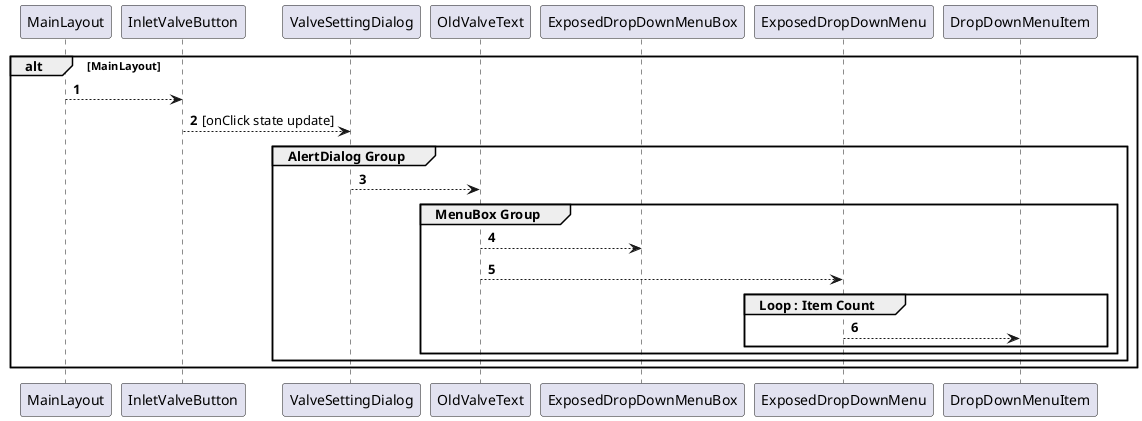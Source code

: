 @startuml
'https://plantuml.com/sequence-diagram

autonumber

alt MainLayout
'MainActivity -> MainLayout
MainLayout --> InletValveButton
InletValveButton --> ValveSettingDialog:[onClick state update]
group AlertDialog Group
ValveSettingDialog --> OldValveText
group MenuBox Group
OldValveText --> ExposedDropDownMenuBox
OldValveText --> ExposedDropDownMenu
group Loop : Item Count
ExposedDropDownMenu --> DropDownMenuItem
end
end
end
end
@enduml